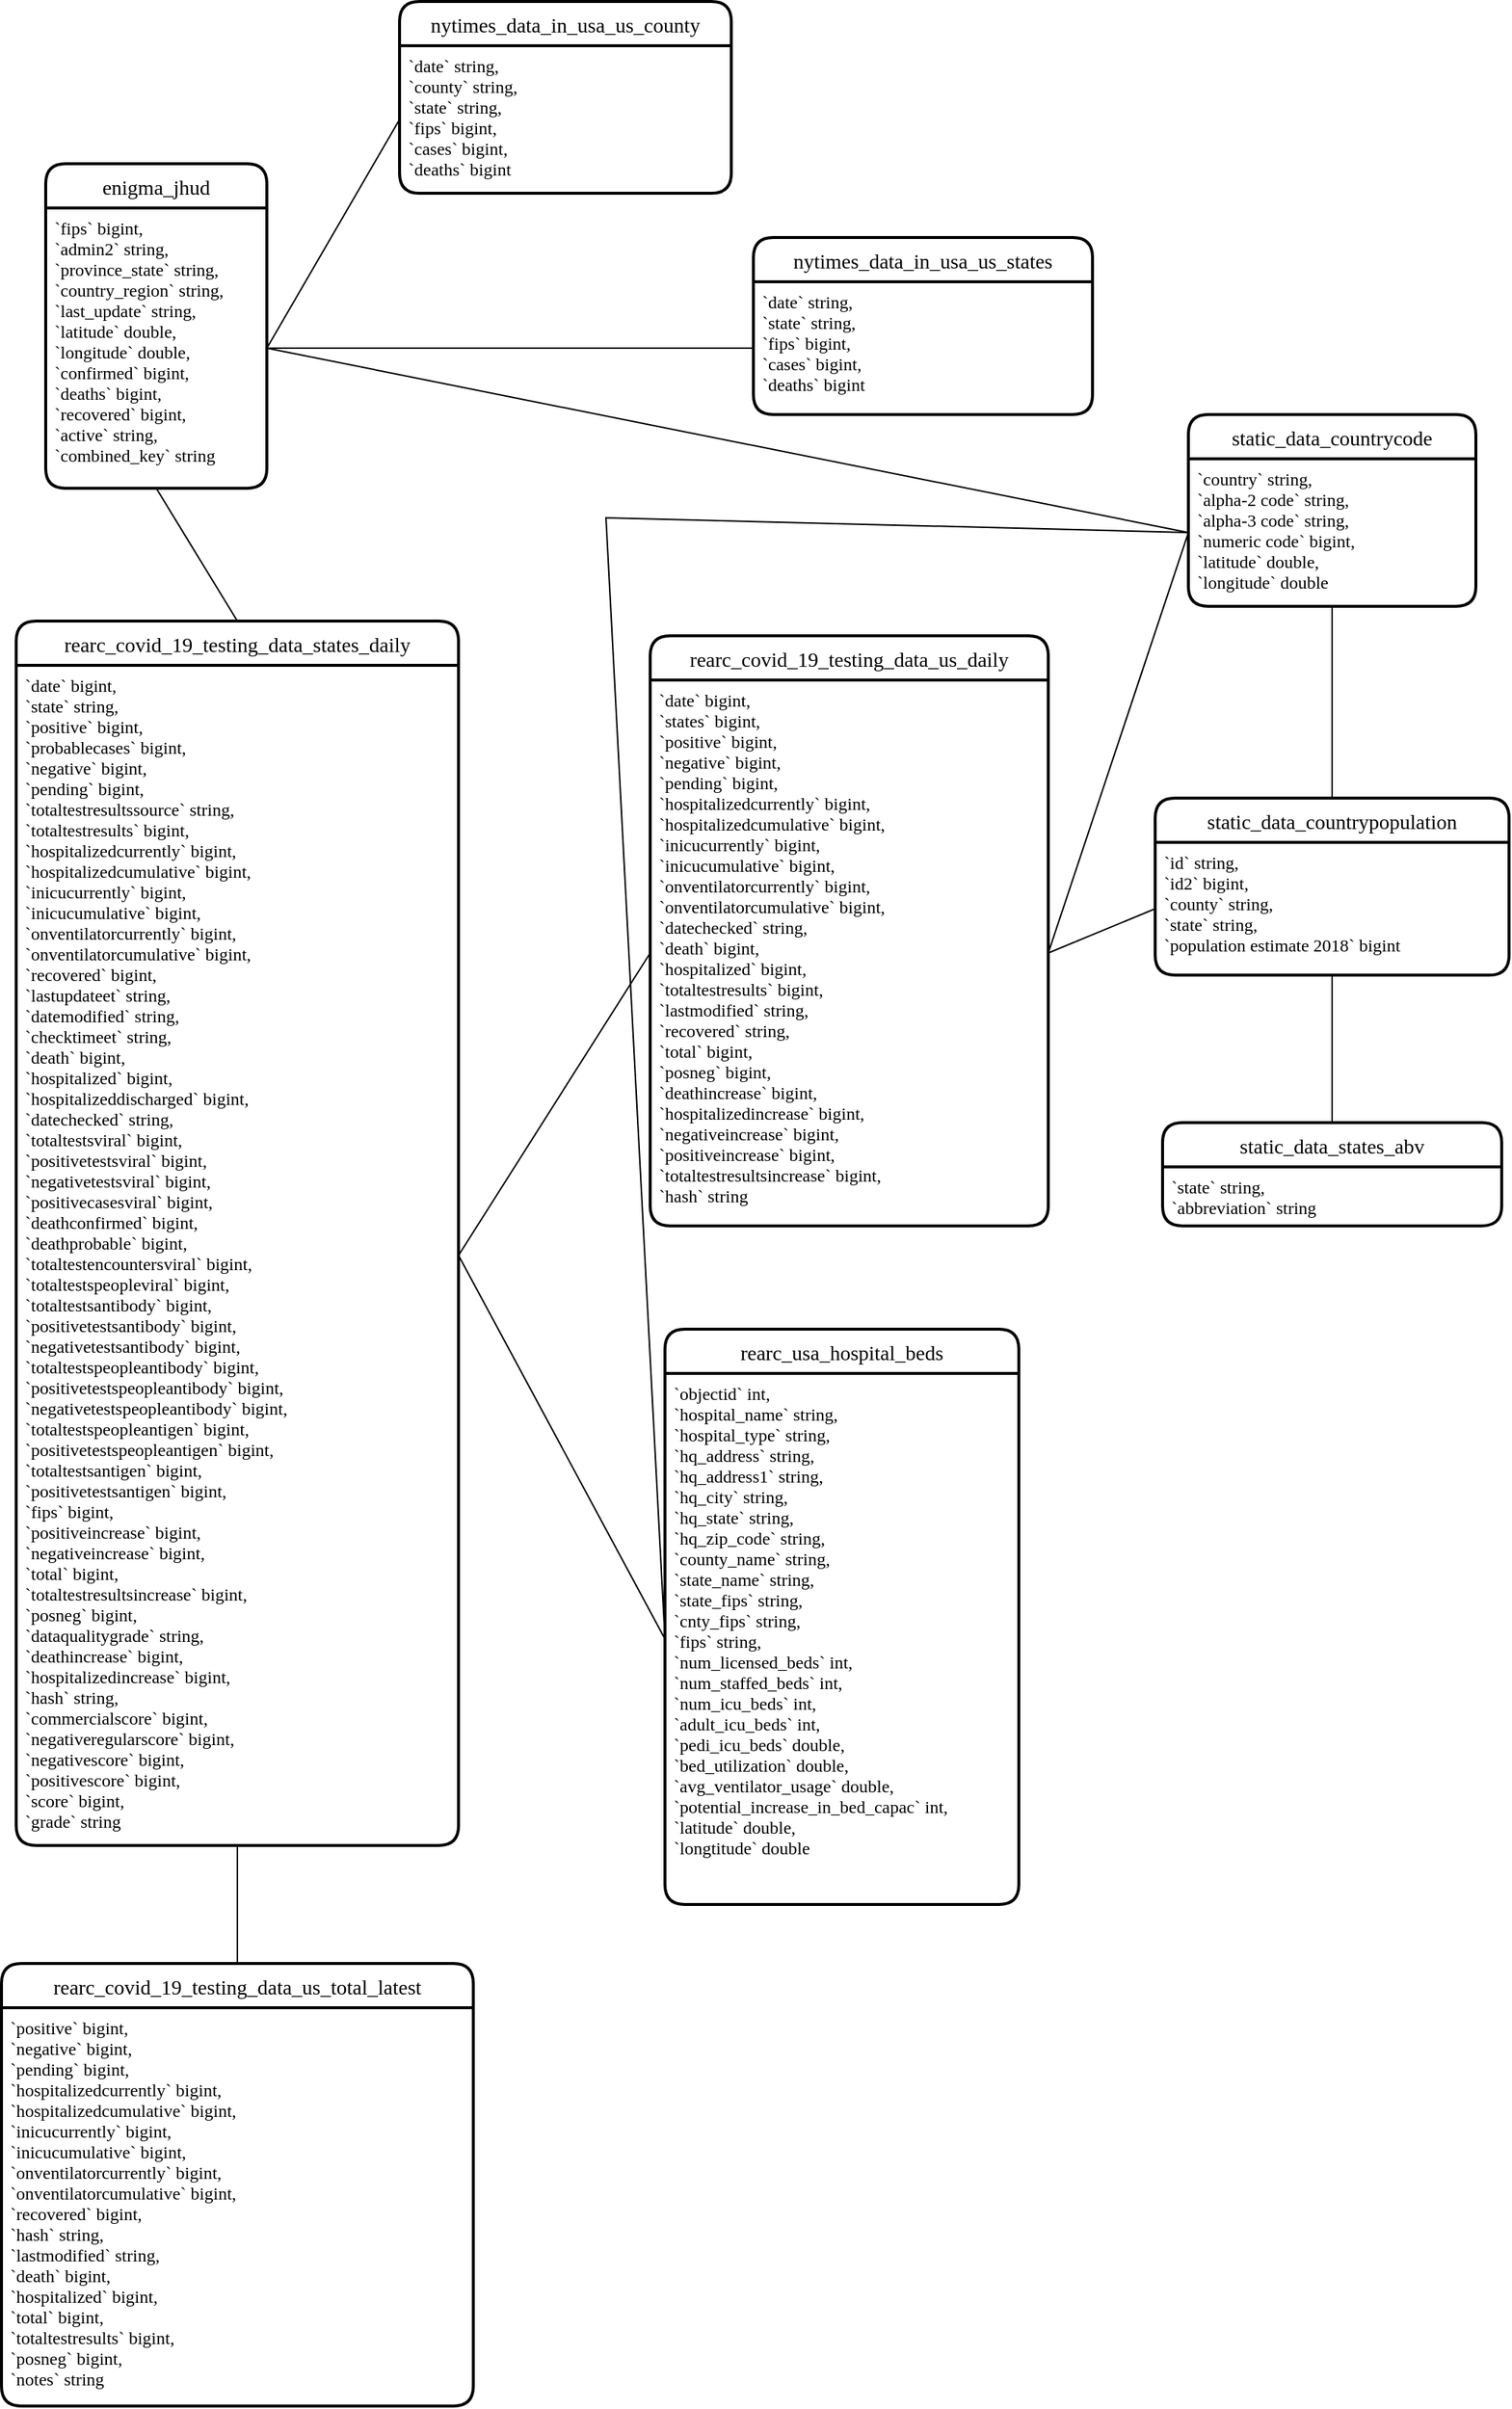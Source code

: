<mxfile>
    <diagram id="vQlv6r7HSN8hO-nmCaGo" name="Page-1">
        <mxGraphModel dx="948" dy="490" grid="1" gridSize="10" guides="1" tooltips="1" connect="1" arrows="1" fold="1" page="1" pageScale="1" pageWidth="850" pageHeight="1100" math="0" shadow="0">
            <root>
                <mxCell id="0"/>
                <mxCell id="1" parent="0"/>
                <mxCell id="2" value="nytimes_data_in_usa_us_county" style="swimlane;childLayout=stackLayout;horizontal=1;startSize=30;horizontalStack=0;rounded=1;fontSize=14;fontStyle=0;strokeWidth=2;resizeParent=0;resizeLast=1;shadow=0;dashed=0;align=center;fontFamily=Comic Sans MS;" parent="1" vertex="1">
                    <mxGeometry x="300" y="40" width="225" height="130" as="geometry">
                        <mxRectangle x="400" y="90" width="110" height="30" as="alternateBounds"/>
                    </mxGeometry>
                </mxCell>
                <mxCell id="4" value="`date` string, &#10;  `county` string, &#10;  `state` string, &#10;  `fips` bigint, &#10;  `cases` bigint, &#10;  `deaths` bigint" style="align=left;strokeColor=none;fillColor=none;spacingLeft=4;fontSize=12;verticalAlign=top;resizable=0;rotatable=0;part=1;fontFamily=Comic Sans MS;" parent="2" vertex="1">
                    <mxGeometry y="30" width="225" height="100" as="geometry"/>
                </mxCell>
                <mxCell id="5" value="enigma_jhud" style="swimlane;childLayout=stackLayout;horizontal=1;startSize=30;horizontalStack=0;rounded=1;fontSize=14;fontStyle=0;strokeWidth=2;resizeParent=0;resizeLast=1;shadow=0;dashed=0;align=center;fontFamily=Comic Sans MS;" parent="1" vertex="1">
                    <mxGeometry x="60" y="150" width="150" height="220" as="geometry">
                        <mxRectangle x="400" y="90" width="110" height="30" as="alternateBounds"/>
                    </mxGeometry>
                </mxCell>
                <mxCell id="6" value="`fips` bigint, &#10;  `admin2` string, &#10;  `province_state` string, &#10;  `country_region` string, &#10;  `last_update` string, &#10;  `latitude` double, &#10;  `longitude` double, &#10;  `confirmed` bigint, &#10;  `deaths` bigint, &#10;  `recovered` bigint, &#10;  `active` string, &#10;  `combined_key` string" style="align=left;strokeColor=none;fillColor=none;spacingLeft=4;fontSize=12;verticalAlign=top;resizable=0;rotatable=0;part=1;fontFamily=Comic Sans MS;" parent="5" vertex="1">
                    <mxGeometry y="30" width="150" height="190" as="geometry"/>
                </mxCell>
                <mxCell id="7" value="nytimes_data_in_usa_us_states" style="swimlane;childLayout=stackLayout;horizontal=1;startSize=30;horizontalStack=0;rounded=1;fontSize=14;fontStyle=0;strokeWidth=2;resizeParent=0;resizeLast=1;shadow=0;dashed=0;align=center;fontFamily=Comic Sans MS;" parent="1" vertex="1">
                    <mxGeometry x="540" y="200" width="230" height="120" as="geometry">
                        <mxRectangle x="400" y="90" width="110" height="30" as="alternateBounds"/>
                    </mxGeometry>
                </mxCell>
                <mxCell id="8" value="`date` string, &#10;  `state` string, &#10;  `fips` bigint, &#10;  `cases` bigint, &#10;  `deaths` bigint" style="align=left;strokeColor=none;fillColor=none;spacingLeft=4;fontSize=12;verticalAlign=top;resizable=0;rotatable=0;part=1;fontFamily=Comic Sans MS;" parent="7" vertex="1">
                    <mxGeometry y="30" width="230" height="90" as="geometry"/>
                </mxCell>
                <mxCell id="9" value="rearc_covid_19_testing_data_states_daily" style="swimlane;childLayout=stackLayout;horizontal=1;startSize=30;horizontalStack=0;rounded=1;fontSize=14;fontStyle=0;strokeWidth=2;resizeParent=0;resizeLast=1;shadow=0;dashed=0;align=center;fontFamily=Comic Sans MS;" parent="1" vertex="1">
                    <mxGeometry x="40" y="460" width="300" height="830" as="geometry">
                        <mxRectangle x="400" y="90" width="110" height="30" as="alternateBounds"/>
                    </mxGeometry>
                </mxCell>
                <mxCell id="10" value="`date` bigint, &#10;  `state` string, &#10;  `positive` bigint, &#10;  `probablecases` bigint, &#10;  `negative` bigint, &#10;  `pending` bigint, &#10;  `totaltestresultssource` string, &#10;  `totaltestresults` bigint, &#10;  `hospitalizedcurrently` bigint, &#10;  `hospitalizedcumulative` bigint, &#10;  `inicucurrently` bigint, &#10;  `inicucumulative` bigint, &#10;  `onventilatorcurrently` bigint, &#10;  `onventilatorcumulative` bigint, &#10;  `recovered` bigint, &#10;  `lastupdateet` string, &#10;  `datemodified` string, &#10;  `checktimeet` string, &#10;  `death` bigint, &#10;  `hospitalized` bigint, &#10;  `hospitalizeddischarged` bigint, &#10;  `datechecked` string, &#10;  `totaltestsviral` bigint, &#10;  `positivetestsviral` bigint, &#10;  `negativetestsviral` bigint, &#10;  `positivecasesviral` bigint, &#10;  `deathconfirmed` bigint, &#10;  `deathprobable` bigint, &#10;  `totaltestencountersviral` bigint, &#10;  `totaltestspeopleviral` bigint, &#10;  `totaltestsantibody` bigint, &#10;  `positivetestsantibody` bigint, &#10;  `negativetestsantibody` bigint, &#10;  `totaltestspeopleantibody` bigint, &#10;  `positivetestspeopleantibody` bigint, &#10;  `negativetestspeopleantibody` bigint, &#10;  `totaltestspeopleantigen` bigint, &#10;  `positivetestspeopleantigen` bigint, &#10;  `totaltestsantigen` bigint, &#10;  `positivetestsantigen` bigint, &#10;  `fips` bigint, &#10;  `positiveincrease` bigint, &#10;  `negativeincrease` bigint, &#10;  `total` bigint, &#10;  `totaltestresultsincrease` bigint, &#10;  `posneg` bigint, &#10;  `dataqualitygrade` string, &#10;  `deathincrease` bigint, &#10;  `hospitalizedincrease` bigint, &#10;  `hash` string, &#10;  `commercialscore` bigint, &#10;  `negativeregularscore` bigint, &#10;  `negativescore` bigint, &#10;  `positivescore` bigint, &#10;  `score` bigint, &#10;  `grade` string" style="align=left;strokeColor=none;fillColor=none;spacingLeft=4;fontSize=12;verticalAlign=top;resizable=0;rotatable=0;part=1;fontFamily=Comic Sans MS;" parent="9" vertex="1">
                    <mxGeometry y="30" width="300" height="800" as="geometry"/>
                </mxCell>
                <mxCell id="11" value="rearc_covid_19_testing_data_us_daily" style="swimlane;childLayout=stackLayout;horizontal=1;startSize=30;horizontalStack=0;rounded=1;fontSize=14;fontStyle=0;strokeWidth=2;resizeParent=0;resizeLast=1;shadow=0;dashed=0;align=center;fontFamily=Comic Sans MS;" parent="1" vertex="1">
                    <mxGeometry x="470" y="470" width="270" height="400" as="geometry">
                        <mxRectangle x="400" y="90" width="110" height="30" as="alternateBounds"/>
                    </mxGeometry>
                </mxCell>
                <mxCell id="12" value="  `date` bigint, &#10;  `states` bigint, &#10;  `positive` bigint, &#10;  `negative` bigint, &#10;  `pending` bigint, &#10;  `hospitalizedcurrently` bigint, &#10;  `hospitalizedcumulative` bigint, &#10;  `inicucurrently` bigint, &#10;  `inicucumulative` bigint, &#10;  `onventilatorcurrently` bigint, &#10;  `onventilatorcumulative` bigint, &#10;  `datechecked` string, &#10;  `death` bigint, &#10;  `hospitalized` bigint, &#10;  `totaltestresults` bigint, &#10;  `lastmodified` string, &#10;  `recovered` string, &#10;  `total` bigint, &#10;  `posneg` bigint, &#10;  `deathincrease` bigint, &#10;  `hospitalizedincrease` bigint, &#10;  `negativeincrease` bigint, &#10;  `positiveincrease` bigint, &#10;  `totaltestresultsincrease` bigint, &#10;  `hash` string" style="align=left;strokeColor=none;fillColor=none;spacingLeft=4;fontSize=12;verticalAlign=top;resizable=0;rotatable=0;part=1;fontFamily=Comic Sans MS;" parent="11" vertex="1">
                    <mxGeometry y="30" width="270" height="370" as="geometry"/>
                </mxCell>
                <mxCell id="24" value="rearc_usa_hospital_beds" style="swimlane;childLayout=stackLayout;horizontal=1;startSize=30;horizontalStack=0;rounded=1;fontSize=14;fontStyle=0;strokeWidth=2;resizeParent=0;resizeLast=1;shadow=0;dashed=0;align=center;fontFamily=Comic Sans MS;" parent="1" vertex="1">
                    <mxGeometry x="480" y="940" width="240" height="390" as="geometry">
                        <mxRectangle x="400" y="90" width="110" height="30" as="alternateBounds"/>
                    </mxGeometry>
                </mxCell>
                <mxCell id="25" value="`objectid` int, &#10;  `hospital_name` string, &#10;  `hospital_type` string, &#10;  `hq_address` string, &#10;  `hq_address1` string, &#10;  `hq_city` string, &#10;  `hq_state` string, &#10;  `hq_zip_code` string, &#10;  `county_name` string, &#10;  `state_name` string, &#10;  `state_fips` string, &#10;  `cnty_fips` string, &#10;  `fips` string, &#10;  `num_licensed_beds` int, &#10;  `num_staffed_beds` int, &#10;  `num_icu_beds` int, &#10;  `adult_icu_beds` int, &#10;  `pedi_icu_beds` double, &#10;  `bed_utilization` double, &#10;  `avg_ventilator_usage` double, &#10;  `potential_increase_in_bed_capac` int, &#10;  `latitude` double, &#10;  `longtitude` double" style="align=left;strokeColor=none;fillColor=none;spacingLeft=4;fontSize=12;verticalAlign=top;resizable=0;rotatable=0;part=1;fontFamily=Comic Sans MS;" parent="24" vertex="1">
                    <mxGeometry y="30" width="240" height="360" as="geometry"/>
                </mxCell>
                <mxCell id="28" value="rearc_covid_19_testing_data_us_total_latest" style="swimlane;childLayout=stackLayout;horizontal=1;startSize=30;horizontalStack=0;rounded=1;fontSize=14;fontStyle=0;strokeWidth=2;resizeParent=0;resizeLast=1;shadow=0;dashed=0;align=center;fontFamily=Comic Sans MS;" parent="1" vertex="1">
                    <mxGeometry x="30" y="1370" width="320" height="300" as="geometry">
                        <mxRectangle x="400" y="90" width="110" height="30" as="alternateBounds"/>
                    </mxGeometry>
                </mxCell>
                <mxCell id="29" value="  `positive` bigint, &#10;  `negative` bigint, &#10;  `pending` bigint, &#10;  `hospitalizedcurrently` bigint, &#10;  `hospitalizedcumulative` bigint, &#10;  `inicucurrently` bigint, &#10;  `inicucumulative` bigint, &#10;  `onventilatorcurrently` bigint, &#10;  `onventilatorcumulative` bigint, &#10;  `recovered` bigint, &#10;  `hash` string, &#10;  `lastmodified` string, &#10;  `death` bigint, &#10;  `hospitalized` bigint, &#10;  `total` bigint, &#10;  `totaltestresults` bigint, &#10;  `posneg` bigint, &#10;  `notes` string" style="align=left;strokeColor=none;fillColor=none;spacingLeft=4;fontSize=12;verticalAlign=top;resizable=0;rotatable=0;part=1;fontFamily=Comic Sans MS;" parent="28" vertex="1">
                    <mxGeometry y="30" width="320" height="270" as="geometry"/>
                </mxCell>
                <mxCell id="30" value="static_data_countrypopulation" style="swimlane;childLayout=stackLayout;horizontal=1;startSize=30;horizontalStack=0;rounded=1;fontSize=14;fontStyle=0;strokeWidth=2;resizeParent=0;resizeLast=1;shadow=0;dashed=0;align=center;fontFamily=Comic Sans MS;" parent="1" vertex="1">
                    <mxGeometry x="812.5" y="580" width="240" height="120" as="geometry">
                        <mxRectangle x="400" y="90" width="110" height="30" as="alternateBounds"/>
                    </mxGeometry>
                </mxCell>
                <mxCell id="31" value=" `id` string, &#10;  `id2` bigint, &#10;  `county` string, &#10;  `state` string, &#10;  `population estimate 2018` bigint" style="align=left;strokeColor=none;fillColor=none;spacingLeft=4;fontSize=12;verticalAlign=top;resizable=0;rotatable=0;part=1;fontFamily=Comic Sans MS;" parent="30" vertex="1">
                    <mxGeometry y="30" width="240" height="90" as="geometry"/>
                </mxCell>
                <mxCell id="35" value="static_data_countrycode" style="swimlane;childLayout=stackLayout;horizontal=1;startSize=30;horizontalStack=0;rounded=1;fontSize=14;fontStyle=0;strokeWidth=2;resizeParent=0;resizeLast=1;shadow=0;dashed=0;align=center;fontFamily=Comic Sans MS;" parent="1" vertex="1">
                    <mxGeometry x="835" y="320" width="195" height="130" as="geometry">
                        <mxRectangle x="400" y="90" width="110" height="30" as="alternateBounds"/>
                    </mxGeometry>
                </mxCell>
                <mxCell id="36" value="`country` string, &#10;  `alpha-2 code` string, &#10;  `alpha-3 code` string, &#10;  `numeric code` bigint, &#10;  `latitude` double, &#10;  `longitude` double" style="align=left;strokeColor=none;fillColor=none;spacingLeft=4;fontSize=12;verticalAlign=top;resizable=0;rotatable=0;part=1;fontFamily=Comic Sans MS;" parent="35" vertex="1">
                    <mxGeometry y="30" width="195" height="100" as="geometry"/>
                </mxCell>
                <mxCell id="40" value="static_data_states_abv" style="swimlane;childLayout=stackLayout;horizontal=1;startSize=30;horizontalStack=0;rounded=1;fontSize=14;fontStyle=0;strokeWidth=2;resizeParent=0;resizeLast=1;shadow=0;dashed=0;align=center;fontFamily=Comic Sans MS;" parent="1" vertex="1">
                    <mxGeometry x="817.5" y="800" width="230" height="70" as="geometry">
                        <mxRectangle x="400" y="90" width="110" height="30" as="alternateBounds"/>
                    </mxGeometry>
                </mxCell>
                <mxCell id="41" value="  `state` string,&#10;  `abbreviation` string&#10;" style="align=left;strokeColor=none;fillColor=none;spacingLeft=4;fontSize=12;verticalAlign=top;resizable=0;rotatable=0;part=1;fontFamily=Comic Sans MS;" parent="40" vertex="1">
                    <mxGeometry y="30" width="230" height="40" as="geometry"/>
                </mxCell>
                <mxCell id="46" value="" style="endArrow=none;html=1;rounded=0;fontFamily=Comic Sans MS;exitX=1;exitY=0.5;exitDx=0;exitDy=0;entryX=0;entryY=0.5;entryDx=0;entryDy=0;" parent="1" source="6" target="4" edge="1">
                    <mxGeometry relative="1" as="geometry">
                        <mxPoint x="300" y="30" as="sourcePoint"/>
                        <mxPoint x="460" y="30" as="targetPoint"/>
                    </mxGeometry>
                </mxCell>
                <mxCell id="47" value="" style="endArrow=none;html=1;rounded=0;fontFamily=Comic Sans MS;exitX=1;exitY=0.5;exitDx=0;exitDy=0;entryX=0;entryY=0.5;entryDx=0;entryDy=0;" parent="1" source="6" target="8" edge="1">
                    <mxGeometry relative="1" as="geometry">
                        <mxPoint x="220" y="285" as="sourcePoint"/>
                        <mxPoint x="310" y="130.0" as="targetPoint"/>
                    </mxGeometry>
                </mxCell>
                <mxCell id="49" value="" style="endArrow=none;html=1;rounded=0;fontFamily=Comic Sans MS;exitX=1;exitY=0.5;exitDx=0;exitDy=0;entryX=0;entryY=0.5;entryDx=0;entryDy=0;" parent="1" edge="1">
                    <mxGeometry relative="1" as="geometry">
                        <mxPoint x="210" y="275" as="sourcePoint"/>
                        <mxPoint x="835" y="400" as="targetPoint"/>
                    </mxGeometry>
                </mxCell>
                <mxCell id="50" value="" style="endArrow=none;html=1;rounded=0;fontFamily=Comic Sans MS;exitX=0.5;exitY=0;exitDx=0;exitDy=0;entryX=0.5;entryY=1;entryDx=0;entryDy=0;" parent="1" source="40" target="31" edge="1">
                    <mxGeometry relative="1" as="geometry">
                        <mxPoint x="220" y="285" as="sourcePoint"/>
                        <mxPoint x="845" y="410" as="targetPoint"/>
                    </mxGeometry>
                </mxCell>
                <mxCell id="51" value="" style="endArrow=none;html=1;rounded=0;fontFamily=Comic Sans MS;exitX=0.5;exitY=1;exitDx=0;exitDy=0;entryX=0.5;entryY=0;entryDx=0;entryDy=0;" parent="1" source="36" target="30" edge="1">
                    <mxGeometry relative="1" as="geometry">
                        <mxPoint x="555" y="530" as="sourcePoint"/>
                        <mxPoint x="870" y="600" as="targetPoint"/>
                    </mxGeometry>
                </mxCell>
                <mxCell id="52" value="" style="endArrow=none;html=1;rounded=0;fontFamily=Comic Sans MS;exitX=0.5;exitY=1;exitDx=0;exitDy=0;entryX=0.5;entryY=0;entryDx=0;entryDy=0;" parent="1" source="6" target="9" edge="1">
                    <mxGeometry relative="1" as="geometry">
                        <mxPoint x="220" y="285" as="sourcePoint"/>
                        <mxPoint x="310" y="130.0" as="targetPoint"/>
                    </mxGeometry>
                </mxCell>
                <mxCell id="53" value="" style="endArrow=none;html=1;rounded=0;fontFamily=Comic Sans MS;exitX=1;exitY=0.5;exitDx=0;exitDy=0;entryX=0;entryY=0.5;entryDx=0;entryDy=0;" parent="1" source="10" target="12" edge="1">
                    <mxGeometry relative="1" as="geometry">
                        <mxPoint x="145" y="380" as="sourcePoint"/>
                        <mxPoint x="200" y="470" as="targetPoint"/>
                    </mxGeometry>
                </mxCell>
                <mxCell id="54" value="" style="endArrow=none;html=1;rounded=0;fontFamily=Comic Sans MS;exitX=0.5;exitY=1;exitDx=0;exitDy=0;entryX=0.5;entryY=0;entryDx=0;entryDy=0;" parent="1" source="10" target="28" edge="1">
                    <mxGeometry relative="1" as="geometry">
                        <mxPoint x="350" y="900" as="sourcePoint"/>
                        <mxPoint x="480" y="695" as="targetPoint"/>
                    </mxGeometry>
                </mxCell>
                <mxCell id="57" value="" style="endArrow=none;html=1;rounded=0;fontFamily=Comic Sans MS;exitX=1;exitY=0.5;exitDx=0;exitDy=0;entryX=0;entryY=0.5;entryDx=0;entryDy=0;" parent="1" source="12" target="36" edge="1">
                    <mxGeometry relative="1" as="geometry">
                        <mxPoint x="350" y="900" as="sourcePoint"/>
                        <mxPoint x="480" y="695" as="targetPoint"/>
                    </mxGeometry>
                </mxCell>
                <mxCell id="58" value="" style="endArrow=none;html=1;rounded=0;fontFamily=Comic Sans MS;exitX=1;exitY=0.5;exitDx=0;exitDy=0;entryX=0;entryY=0.5;entryDx=0;entryDy=0;" parent="1" source="12" target="31" edge="1">
                    <mxGeometry relative="1" as="geometry">
                        <mxPoint x="750" y="695" as="sourcePoint"/>
                        <mxPoint x="845" y="410" as="targetPoint"/>
                    </mxGeometry>
                </mxCell>
                <mxCell id="59" value="" style="endArrow=none;html=1;rounded=0;fontFamily=Comic Sans MS;exitX=1;exitY=0.5;exitDx=0;exitDy=0;entryX=0;entryY=0.5;entryDx=0;entryDy=0;" parent="1" source="10" target="25" edge="1">
                    <mxGeometry relative="1" as="geometry">
                        <mxPoint x="350" y="900" as="sourcePoint"/>
                        <mxPoint x="480" y="695" as="targetPoint"/>
                    </mxGeometry>
                </mxCell>
                <mxCell id="60" value="" style="endArrow=none;html=1;rounded=0;fontFamily=Comic Sans MS;entryX=0;entryY=0.5;entryDx=0;entryDy=0;exitX=0;exitY=0.5;exitDx=0;exitDy=0;" parent="1" source="36" target="25" edge="1">
                    <mxGeometry relative="1" as="geometry">
                        <mxPoint x="400" y="250" as="sourcePoint"/>
                        <mxPoint x="480" y="1150" as="targetPoint"/>
                        <Array as="points">
                            <mxPoint x="440" y="390"/>
                        </Array>
                    </mxGeometry>
                </mxCell>
            </root>
        </mxGraphModel>
    </diagram>
</mxfile>